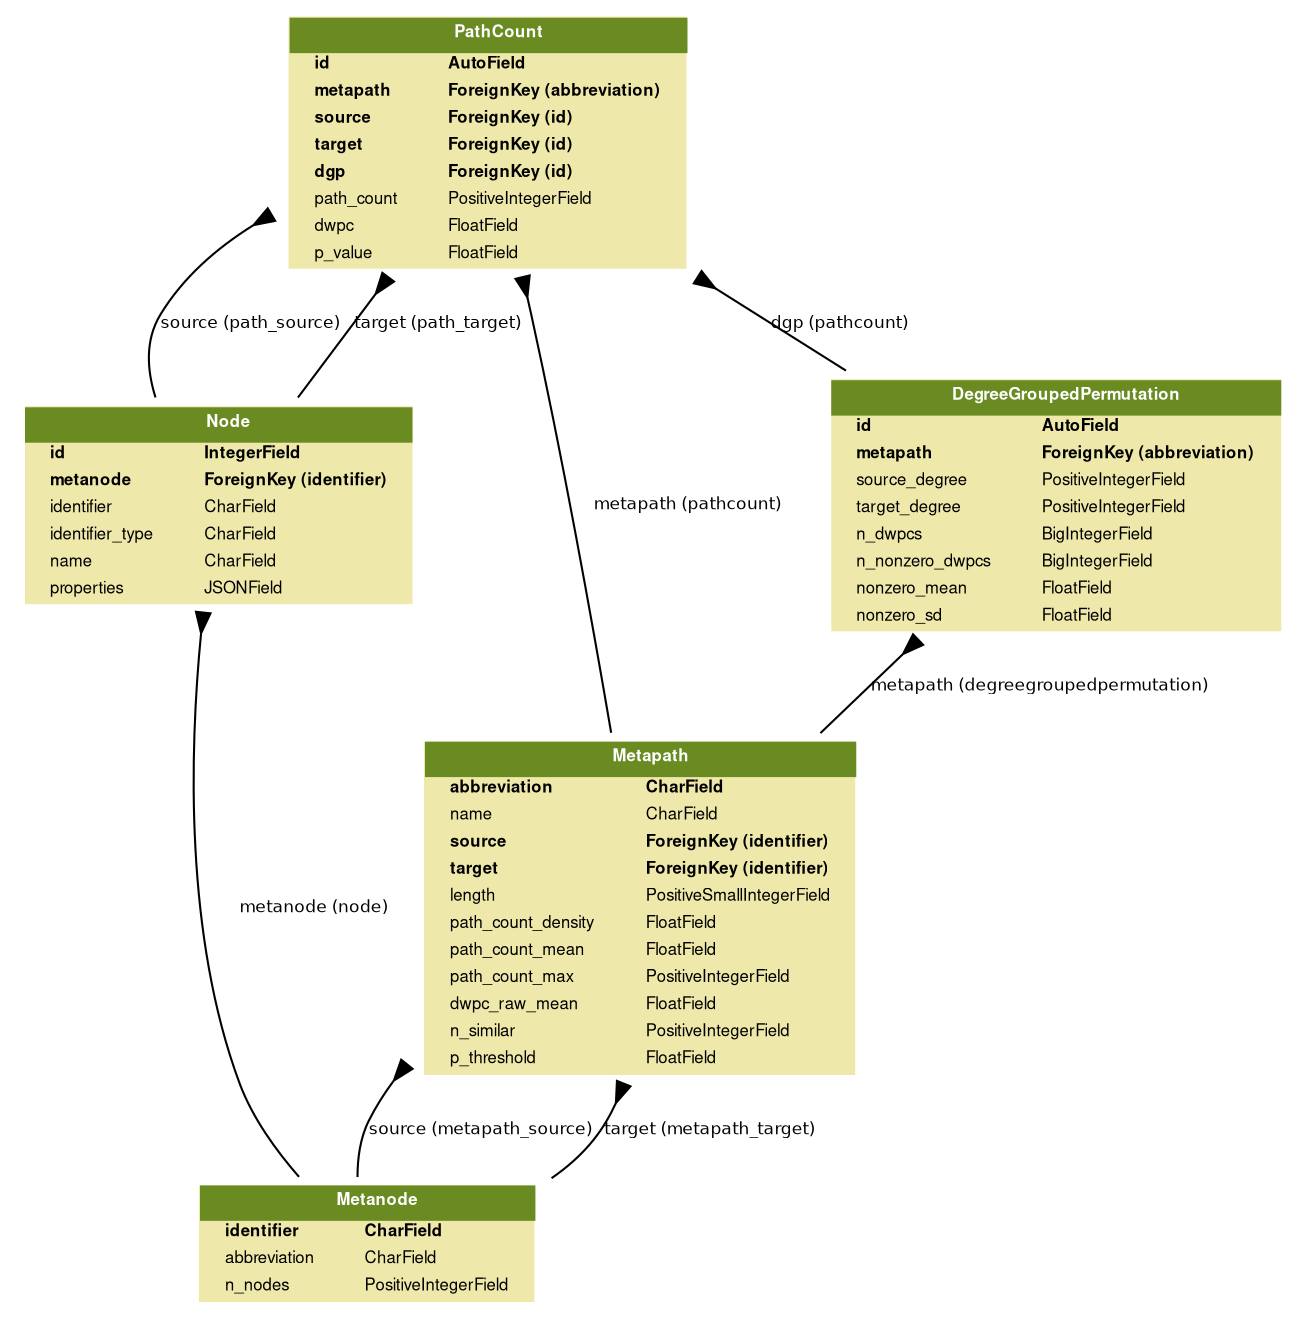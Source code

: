 digraph model_graph {
  // Dotfile by Django-Extensions graph_models
  // Created: 2020-06-23 14:37
  // Cli Options: --dot --disable-sort-fields --theme=original --arrow-shape=inv --output=media/models-schema.dot dj_hetmech_app

  fontname = "Helvetica"
  fontsize = 8
  splines  = true

  node [
    fontname = "Helvetica"
    fontsize = 8
    shape = "plaintext"
  ]

  edge [
    fontname = "Helvetica"
    fontsize = 8
  ]

  // Labels


  dj_hetmech_app_models_Metanode [label=<
    <TABLE BGCOLOR="palegoldenrod" BORDER="0" CELLBORDER="0" CELLSPACING="0">
    <TR><TD COLSPAN="2" CELLPADDING="4" ALIGN="CENTER" BGCOLOR="olivedrab4">
    <FONT FACE="Helvetica Bold" COLOR="white">
    Metanode
    </FONT></TD></TR>
  
  
    <TR><TD ALIGN="LEFT" BORDER="0">
    <FONT FACE="Helvetica Bold">identifier</FONT>
    </TD><TD ALIGN="LEFT">
    <FONT FACE="Helvetica Bold">CharField</FONT>
    </TD></TR>
  
  
  
    <TR><TD ALIGN="LEFT" BORDER="0">
    <FONT FACE="Helvetica ">abbreviation</FONT>
    </TD><TD ALIGN="LEFT">
    <FONT FACE="Helvetica ">CharField</FONT>
    </TD></TR>
  
  
  
    <TR><TD ALIGN="LEFT" BORDER="0">
    <FONT FACE="Helvetica ">n_nodes</FONT>
    </TD><TD ALIGN="LEFT">
    <FONT FACE="Helvetica ">PositiveIntegerField</FONT>
    </TD></TR>
  
  
    </TABLE>
    >]

  dj_hetmech_app_models_Node [label=<
    <TABLE BGCOLOR="palegoldenrod" BORDER="0" CELLBORDER="0" CELLSPACING="0">
    <TR><TD COLSPAN="2" CELLPADDING="4" ALIGN="CENTER" BGCOLOR="olivedrab4">
    <FONT FACE="Helvetica Bold" COLOR="white">
    Node
    </FONT></TD></TR>
  
  
    <TR><TD ALIGN="LEFT" BORDER="0">
    <FONT FACE="Helvetica Bold">id</FONT>
    </TD><TD ALIGN="LEFT">
    <FONT FACE="Helvetica Bold">IntegerField</FONT>
    </TD></TR>
  
  
  
    <TR><TD ALIGN="LEFT" BORDER="0">
    <FONT FACE="Helvetica Bold">metanode</FONT>
    </TD><TD ALIGN="LEFT">
    <FONT FACE="Helvetica Bold">ForeignKey (identifier)</FONT>
    </TD></TR>
  
  
  
    <TR><TD ALIGN="LEFT" BORDER="0">
    <FONT FACE="Helvetica ">identifier</FONT>
    </TD><TD ALIGN="LEFT">
    <FONT FACE="Helvetica ">CharField</FONT>
    </TD></TR>
  
  
  
    <TR><TD ALIGN="LEFT" BORDER="0">
    <FONT FACE="Helvetica ">identifier_type</FONT>
    </TD><TD ALIGN="LEFT">
    <FONT FACE="Helvetica ">CharField</FONT>
    </TD></TR>
  
  
  
    <TR><TD ALIGN="LEFT" BORDER="0">
    <FONT FACE="Helvetica ">name</FONT>
    </TD><TD ALIGN="LEFT">
    <FONT FACE="Helvetica ">CharField</FONT>
    </TD></TR>
  
  
  
    <TR><TD ALIGN="LEFT" BORDER="0">
    <FONT FACE="Helvetica ">properties</FONT>
    </TD><TD ALIGN="LEFT">
    <FONT FACE="Helvetica ">JSONField</FONT>
    </TD></TR>
  
  
    </TABLE>
    >]

  dj_hetmech_app_models_Metapath [label=<
    <TABLE BGCOLOR="palegoldenrod" BORDER="0" CELLBORDER="0" CELLSPACING="0">
    <TR><TD COLSPAN="2" CELLPADDING="4" ALIGN="CENTER" BGCOLOR="olivedrab4">
    <FONT FACE="Helvetica Bold" COLOR="white">
    Metapath
    </FONT></TD></TR>
  
  
    <TR><TD ALIGN="LEFT" BORDER="0">
    <FONT FACE="Helvetica Bold">abbreviation</FONT>
    </TD><TD ALIGN="LEFT">
    <FONT FACE="Helvetica Bold">CharField</FONT>
    </TD></TR>
  
  
  
    <TR><TD ALIGN="LEFT" BORDER="0">
    <FONT FACE="Helvetica ">name</FONT>
    </TD><TD ALIGN="LEFT">
    <FONT FACE="Helvetica ">CharField</FONT>
    </TD></TR>
  
  
  
    <TR><TD ALIGN="LEFT" BORDER="0">
    <FONT FACE="Helvetica Bold">source</FONT>
    </TD><TD ALIGN="LEFT">
    <FONT FACE="Helvetica Bold">ForeignKey (identifier)</FONT>
    </TD></TR>
  
  
  
    <TR><TD ALIGN="LEFT" BORDER="0">
    <FONT FACE="Helvetica Bold">target</FONT>
    </TD><TD ALIGN="LEFT">
    <FONT FACE="Helvetica Bold">ForeignKey (identifier)</FONT>
    </TD></TR>
  
  
  
    <TR><TD ALIGN="LEFT" BORDER="0">
    <FONT FACE="Helvetica ">length</FONT>
    </TD><TD ALIGN="LEFT">
    <FONT FACE="Helvetica ">PositiveSmallIntegerField</FONT>
    </TD></TR>
  
  
  
    <TR><TD ALIGN="LEFT" BORDER="0">
    <FONT FACE="Helvetica ">path_count_density</FONT>
    </TD><TD ALIGN="LEFT">
    <FONT FACE="Helvetica ">FloatField</FONT>
    </TD></TR>
  
  
  
    <TR><TD ALIGN="LEFT" BORDER="0">
    <FONT FACE="Helvetica ">path_count_mean</FONT>
    </TD><TD ALIGN="LEFT">
    <FONT FACE="Helvetica ">FloatField</FONT>
    </TD></TR>
  
  
  
    <TR><TD ALIGN="LEFT" BORDER="0">
    <FONT FACE="Helvetica ">path_count_max</FONT>
    </TD><TD ALIGN="LEFT">
    <FONT FACE="Helvetica ">PositiveIntegerField</FONT>
    </TD></TR>
  
  
  
    <TR><TD ALIGN="LEFT" BORDER="0">
    <FONT FACE="Helvetica ">dwpc_raw_mean</FONT>
    </TD><TD ALIGN="LEFT">
    <FONT FACE="Helvetica ">FloatField</FONT>
    </TD></TR>
  
  
  
    <TR><TD ALIGN="LEFT" BORDER="0">
    <FONT FACE="Helvetica ">n_similar</FONT>
    </TD><TD ALIGN="LEFT">
    <FONT FACE="Helvetica ">PositiveIntegerField</FONT>
    </TD></TR>
  
  
  
    <TR><TD ALIGN="LEFT" BORDER="0">
    <FONT FACE="Helvetica ">p_threshold</FONT>
    </TD><TD ALIGN="LEFT">
    <FONT FACE="Helvetica ">FloatField</FONT>
    </TD></TR>
  
  
    </TABLE>
    >]

  dj_hetmech_app_models_DegreeGroupedPermutation [label=<
    <TABLE BGCOLOR="palegoldenrod" BORDER="0" CELLBORDER="0" CELLSPACING="0">
    <TR><TD COLSPAN="2" CELLPADDING="4" ALIGN="CENTER" BGCOLOR="olivedrab4">
    <FONT FACE="Helvetica Bold" COLOR="white">
    DegreeGroupedPermutation
    </FONT></TD></TR>
  
  
    <TR><TD ALIGN="LEFT" BORDER="0">
    <FONT FACE="Helvetica Bold">id</FONT>
    </TD><TD ALIGN="LEFT">
    <FONT FACE="Helvetica Bold">AutoField</FONT>
    </TD></TR>
  
  
  
    <TR><TD ALIGN="LEFT" BORDER="0">
    <FONT FACE="Helvetica Bold">metapath</FONT>
    </TD><TD ALIGN="LEFT">
    <FONT FACE="Helvetica Bold">ForeignKey (abbreviation)</FONT>
    </TD></TR>
  
  
  
    <TR><TD ALIGN="LEFT" BORDER="0">
    <FONT FACE="Helvetica ">source_degree</FONT>
    </TD><TD ALIGN="LEFT">
    <FONT FACE="Helvetica ">PositiveIntegerField</FONT>
    </TD></TR>
  
  
  
    <TR><TD ALIGN="LEFT" BORDER="0">
    <FONT FACE="Helvetica ">target_degree</FONT>
    </TD><TD ALIGN="LEFT">
    <FONT FACE="Helvetica ">PositiveIntegerField</FONT>
    </TD></TR>
  
  
  
    <TR><TD ALIGN="LEFT" BORDER="0">
    <FONT FACE="Helvetica ">n_dwpcs</FONT>
    </TD><TD ALIGN="LEFT">
    <FONT FACE="Helvetica ">BigIntegerField</FONT>
    </TD></TR>
  
  
  
    <TR><TD ALIGN="LEFT" BORDER="0">
    <FONT FACE="Helvetica ">n_nonzero_dwpcs</FONT>
    </TD><TD ALIGN="LEFT">
    <FONT FACE="Helvetica ">BigIntegerField</FONT>
    </TD></TR>
  
  
  
    <TR><TD ALIGN="LEFT" BORDER="0">
    <FONT FACE="Helvetica ">nonzero_mean</FONT>
    </TD><TD ALIGN="LEFT">
    <FONT FACE="Helvetica ">FloatField</FONT>
    </TD></TR>
  
  
  
    <TR><TD ALIGN="LEFT" BORDER="0">
    <FONT FACE="Helvetica ">nonzero_sd</FONT>
    </TD><TD ALIGN="LEFT">
    <FONT FACE="Helvetica ">FloatField</FONT>
    </TD></TR>
  
  
    </TABLE>
    >]

  dj_hetmech_app_models_PathCount [label=<
    <TABLE BGCOLOR="palegoldenrod" BORDER="0" CELLBORDER="0" CELLSPACING="0">
    <TR><TD COLSPAN="2" CELLPADDING="4" ALIGN="CENTER" BGCOLOR="olivedrab4">
    <FONT FACE="Helvetica Bold" COLOR="white">
    PathCount
    </FONT></TD></TR>
  
  
    <TR><TD ALIGN="LEFT" BORDER="0">
    <FONT FACE="Helvetica Bold">id</FONT>
    </TD><TD ALIGN="LEFT">
    <FONT FACE="Helvetica Bold">AutoField</FONT>
    </TD></TR>
  
  
  
    <TR><TD ALIGN="LEFT" BORDER="0">
    <FONT FACE="Helvetica Bold">metapath</FONT>
    </TD><TD ALIGN="LEFT">
    <FONT FACE="Helvetica Bold">ForeignKey (abbreviation)</FONT>
    </TD></TR>
  
  
  
    <TR><TD ALIGN="LEFT" BORDER="0">
    <FONT FACE="Helvetica Bold">source</FONT>
    </TD><TD ALIGN="LEFT">
    <FONT FACE="Helvetica Bold">ForeignKey (id)</FONT>
    </TD></TR>
  
  
  
    <TR><TD ALIGN="LEFT" BORDER="0">
    <FONT FACE="Helvetica Bold">target</FONT>
    </TD><TD ALIGN="LEFT">
    <FONT FACE="Helvetica Bold">ForeignKey (id)</FONT>
    </TD></TR>
  
  
  
    <TR><TD ALIGN="LEFT" BORDER="0">
    <FONT FACE="Helvetica Bold">dgp</FONT>
    </TD><TD ALIGN="LEFT">
    <FONT FACE="Helvetica Bold">ForeignKey (id)</FONT>
    </TD></TR>
  
  
  
    <TR><TD ALIGN="LEFT" BORDER="0">
    <FONT FACE="Helvetica ">path_count</FONT>
    </TD><TD ALIGN="LEFT">
    <FONT FACE="Helvetica ">PositiveIntegerField</FONT>
    </TD></TR>
  
  
  
    <TR><TD ALIGN="LEFT" BORDER="0">
    <FONT FACE="Helvetica ">dwpc</FONT>
    </TD><TD ALIGN="LEFT">
    <FONT FACE="Helvetica ">FloatField</FONT>
    </TD></TR>
  
  
  
    <TR><TD ALIGN="LEFT" BORDER="0">
    <FONT FACE="Helvetica ">p_value</FONT>
    </TD><TD ALIGN="LEFT">
    <FONT FACE="Helvetica ">FloatField</FONT>
    </TD></TR>
  
  
    </TABLE>
    >]




  // Relations

  dj_hetmech_app_models_Node -> dj_hetmech_app_models_Metanode
  [label="metanode (node)"] [arrowhead=none, arrowtail=inv, dir=both];

  dj_hetmech_app_models_Metapath -> dj_hetmech_app_models_Metanode
  [label="source (metapath_source)"] [arrowhead=none, arrowtail=inv, dir=both];

  dj_hetmech_app_models_Metapath -> dj_hetmech_app_models_Metanode
  [label="target (metapath_target)"] [arrowhead=none, arrowtail=inv, dir=both];

  dj_hetmech_app_models_DegreeGroupedPermutation -> dj_hetmech_app_models_Metapath
  [label="metapath (degreegroupedpermutation)"] [arrowhead=none, arrowtail=inv, dir=both];

  dj_hetmech_app_models_PathCount -> dj_hetmech_app_models_Metapath
  [label="metapath (pathcount)"] [arrowhead=none, arrowtail=inv, dir=both];

  dj_hetmech_app_models_PathCount -> dj_hetmech_app_models_Node
  [label="source (path_source)"] [arrowhead=none, arrowtail=inv, dir=both];

  dj_hetmech_app_models_PathCount -> dj_hetmech_app_models_Node
  [label="target (path_target)"] [arrowhead=none, arrowtail=inv, dir=both];

  dj_hetmech_app_models_PathCount -> dj_hetmech_app_models_DegreeGroupedPermutation
  [label="dgp (pathcount)"] [arrowhead=none, arrowtail=inv, dir=both];


}
